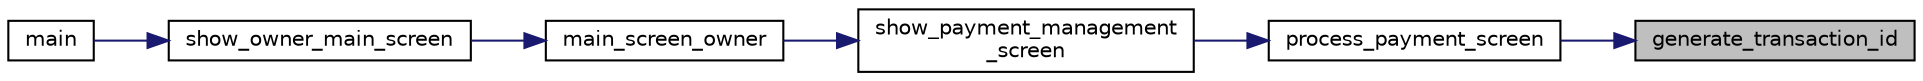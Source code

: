 digraph "generate_transaction_id"
{
 // LATEX_PDF_SIZE
  edge [fontname="Helvetica",fontsize="10",labelfontname="Helvetica",labelfontsize="10"];
  node [fontname="Helvetica",fontsize="10",shape=record];
  rankdir="RL";
  Node1 [label="generate_transaction_id",height=0.2,width=0.4,color="black", fillcolor="grey75", style="filled", fontcolor="black",tooltip=" "];
  Node1 -> Node2 [dir="back",color="midnightblue",fontsize="10",style="solid",fontname="Helvetica"];
  Node2 [label="process_payment_screen",height=0.2,width=0.4,color="black", fillcolor="white", style="filled",URL="$ui__owner_8c.html#a4f5818448720530cf7e6b86beeee7ee2",tooltip=" "];
  Node2 -> Node3 [dir="back",color="midnightblue",fontsize="10",style="solid",fontname="Helvetica"];
  Node3 [label="show_payment_management\l_screen",height=0.2,width=0.4,color="black", fillcolor="white", style="filled",URL="$ui__owner_8c.html#a7bb381d22063df3101f7be48097ca03f",tooltip=" "];
  Node3 -> Node4 [dir="back",color="midnightblue",fontsize="10",style="solid",fontname="Helvetica"];
  Node4 [label="main_screen_owner",height=0.2,width=0.4,color="black", fillcolor="white", style="filled",URL="$ui__owner_8c.html#af9d2ae3e1b2ffd5a65ed854683be4f4e",tooltip=" "];
  Node4 -> Node5 [dir="back",color="midnightblue",fontsize="10",style="solid",fontname="Helvetica"];
  Node5 [label="show_owner_main_screen",height=0.2,width=0.4,color="black", fillcolor="white", style="filled",URL="$ui__owner_8c.html#a6cf4aab57bd57dc103a492c001d864bb",tooltip=" "];
  Node5 -> Node6 [dir="back",color="midnightblue",fontsize="10",style="solid",fontname="Helvetica"];
  Node6 [label="main",height=0.2,width=0.4,color="black", fillcolor="white", style="filled",URL="$main_8c.html#ae66f6b31b5ad750f1fe042a706a4e3d4",tooltip=" "];
}
